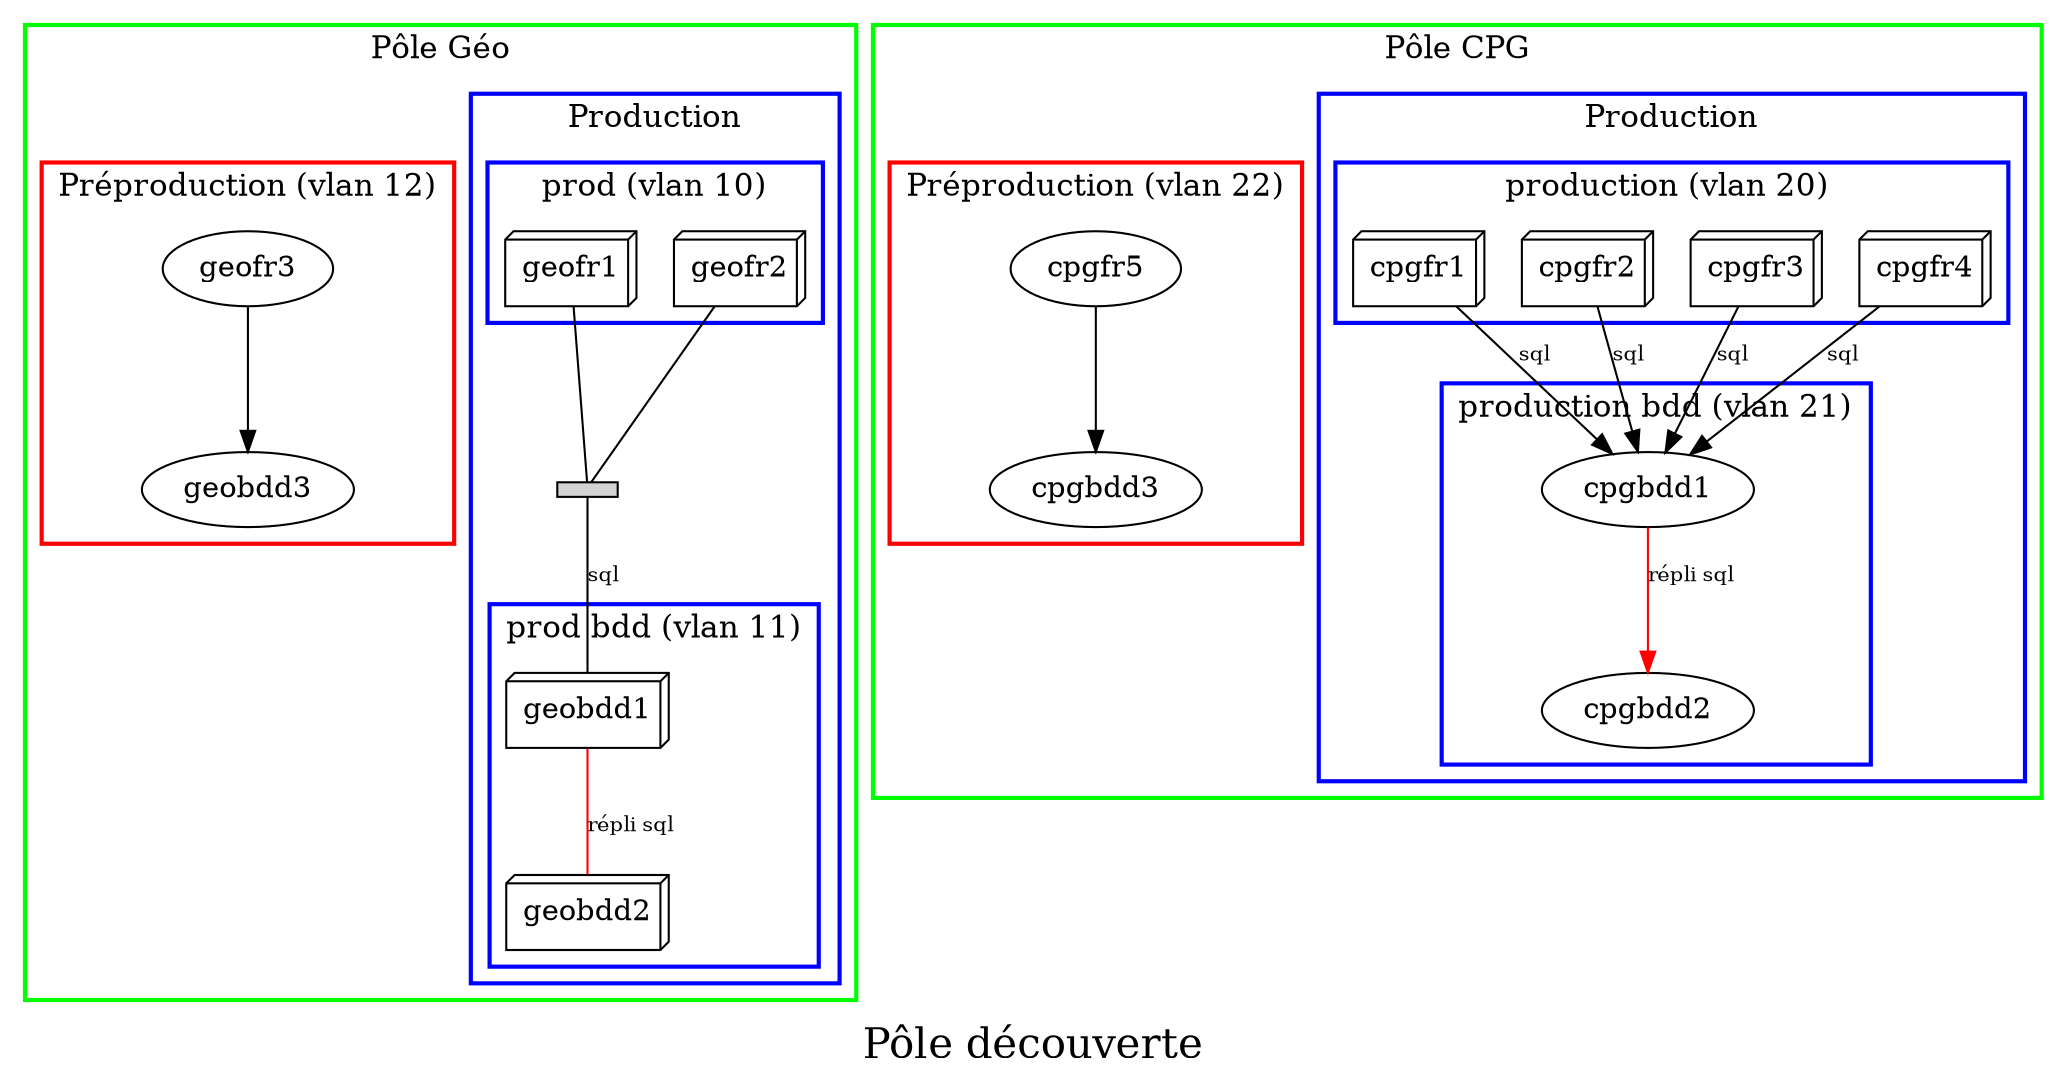 digraph G {
    style=bold;
    label="Pôle découverte"
    fontsize = 20
    labelfloat = True

    subgraph cluster_geo {
        label = "Pôle Géo";
        color = green;
        fontsize = 15

        subgraph cluster_geo_prod {
            label = "Production";
            color = blue;


            "connect0001" [shape=rectangle,style=filled,label="",height=.1,width=.4] ;
            geofr1  -> "connect0001" [ dir=none, weight=1 ] ;
            geofr2  -> "connect0001" [ dir=none, weight=1 ] ;
            "connect0001" -> geobdd1 [ dir=none, fontsize = 10, label = "sql" ]
            #geofr1 -> geobdd1 [ penwidth = 1, fontsize = 10, label = "sql" ]
            #geofr2 -> geobdd1 [ penwidth = 1, fontsize = 10, label = "sql" ]
            geobdd1 -> geobdd2 [ dir=none, fontsize = 10, color=red, label = "répli sql" ]

            subgraph cluster_geo_prod_fr {
                label = "prod (vlan 10)";
                geofr1 [ shape = box3d ] 
                geofr2 [ shape = box3d ]
            }

            subgraph cluster_geo_prod_bdd {
                label = "prod bdd (vlan 11)";
                geobdd1 [ shape = box3d ]
                geobdd2 [ shape = box3d ]
            }
        }


         subgraph cluster_geo_preprod {
            label = "Préproduction (vlan 12)";
            color = red;
            geofr3 -> geobdd3;
        }
    }

    subgraph cluster_cpg {
        label = "Pôle CPG";
        color = green;
        fontsize = 15

        subgraph cluster_cpg_prod {
            label = "Production";
            color = blue;

            cpgfr1 -> cpgbdd1 [ penwidth = 1, fontsize = 10, label = "sql" ]
            cpgfr2 -> cpgbdd1 [ penwidth = 1, fontsize = 10, label = "sql" ]
            cpgfr3 -> cpgbdd1 [ penwidth = 1, fontsize = 10, label = "sql" ]
            cpgfr4 -> cpgbdd1 [ penwidth = 1, fontsize = 10, label = "sql" ]
            cpgbdd1 -> cpgbdd2 [ penwidth = 1, fontsize = 10, color=red, label = "répli sql" ]

            subgraph cluster_cpg_prod_fr {
                label = "production (vlan 20) ";
                cpgfr1 [ shape = box3d ]
                cpgfr2 [ shape = box3d ]
                cpgfr3 [ shape = box3d ]
                cpgfr4 [ shape = box3d ]
            }

            subgraph cluster_cpg_prod_bdd {
                label = "production bdd (vlan 21)";
                cpgbdd1;
                cpgbdd2;
            }
        }


         subgraph cluster_cpg_preprod {
            label = "Préproduction (vlan 22)";
            color = red;
            cpgfr5 -> cpgbdd3
        }
    }

}
